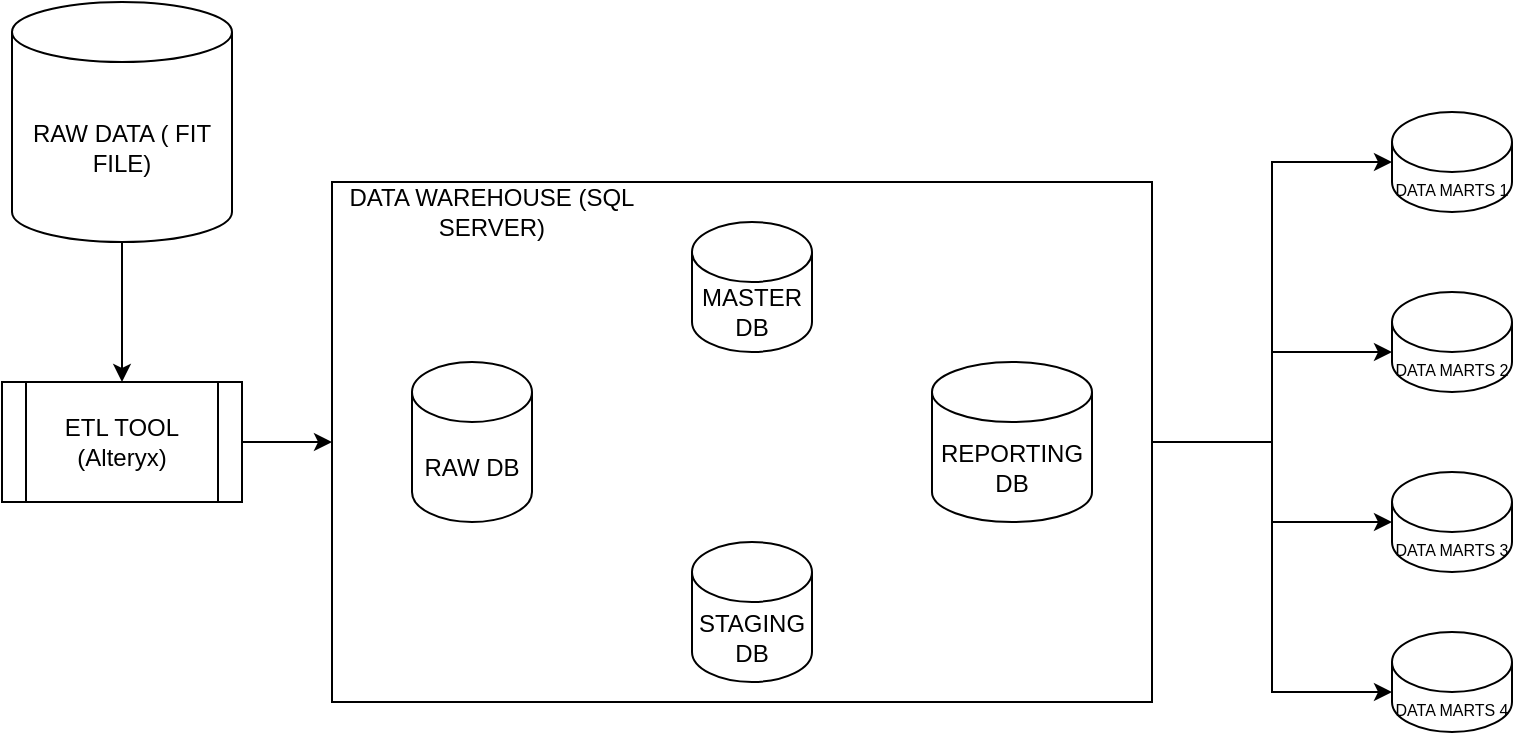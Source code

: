 <mxfile version="20.8.10" type="device"><diagram name="Page-1" id="EYjhgezQd0APwcQQxpwj"><mxGraphModel dx="1150" dy="476" grid="1" gridSize="10" guides="1" tooltips="1" connect="1" arrows="1" fold="1" page="1" pageScale="1" pageWidth="850" pageHeight="1100" math="0" shadow="0"><root><mxCell id="0"/><mxCell id="1" parent="0"/><mxCell id="nN7-7K5kob0GByqU9eFi-14" style="edgeStyle=orthogonalEdgeStyle;rounded=0;orthogonalLoop=1;jettySize=auto;html=1;entryX=0.5;entryY=0;entryDx=0;entryDy=0;" edge="1" parent="1" source="nN7-7K5kob0GByqU9eFi-1" target="nN7-7K5kob0GByqU9eFi-13"><mxGeometry relative="1" as="geometry"/></mxCell><mxCell id="nN7-7K5kob0GByqU9eFi-1" value="RAW DATA ( FIT FILE)" style="shape=cylinder3;whiteSpace=wrap;html=1;boundedLbl=1;backgroundOutline=1;size=15;" vertex="1" parent="1"><mxGeometry x="80" y="90" width="110" height="120" as="geometry"/></mxCell><mxCell id="nN7-7K5kob0GByqU9eFi-22" style="edgeStyle=orthogonalEdgeStyle;rounded=0;orthogonalLoop=1;jettySize=auto;html=1;fontSize=8;" edge="1" parent="1" source="nN7-7K5kob0GByqU9eFi-3" target="nN7-7K5kob0GByqU9eFi-8"><mxGeometry relative="1" as="geometry"/></mxCell><mxCell id="nN7-7K5kob0GByqU9eFi-23" style="edgeStyle=orthogonalEdgeStyle;rounded=0;orthogonalLoop=1;jettySize=auto;html=1;entryX=0;entryY=0;entryDx=0;entryDy=30;entryPerimeter=0;fontSize=8;" edge="1" parent="1" source="nN7-7K5kob0GByqU9eFi-3" target="nN7-7K5kob0GByqU9eFi-9"><mxGeometry relative="1" as="geometry"/></mxCell><mxCell id="nN7-7K5kob0GByqU9eFi-24" style="edgeStyle=orthogonalEdgeStyle;rounded=0;orthogonalLoop=1;jettySize=auto;html=1;fontSize=8;" edge="1" parent="1" source="nN7-7K5kob0GByqU9eFi-3" target="nN7-7K5kob0GByqU9eFi-10"><mxGeometry relative="1" as="geometry"/></mxCell><mxCell id="nN7-7K5kob0GByqU9eFi-25" style="edgeStyle=orthogonalEdgeStyle;rounded=0;orthogonalLoop=1;jettySize=auto;html=1;entryX=0;entryY=0;entryDx=0;entryDy=30;entryPerimeter=0;fontSize=8;" edge="1" parent="1" source="nN7-7K5kob0GByqU9eFi-3" target="nN7-7K5kob0GByqU9eFi-11"><mxGeometry relative="1" as="geometry"/></mxCell><mxCell id="nN7-7K5kob0GByqU9eFi-3" value="" style="rounded=0;whiteSpace=wrap;html=1;" vertex="1" parent="1"><mxGeometry x="240" y="180" width="410" height="260" as="geometry"/></mxCell><mxCell id="nN7-7K5kob0GByqU9eFi-2" value="RAW DB" style="shape=cylinder3;whiteSpace=wrap;html=1;boundedLbl=1;backgroundOutline=1;size=15;" vertex="1" parent="1"><mxGeometry x="280" y="270" width="60" height="80" as="geometry"/></mxCell><mxCell id="nN7-7K5kob0GByqU9eFi-5" value="STAGING DB" style="shape=cylinder3;whiteSpace=wrap;html=1;boundedLbl=1;backgroundOutline=1;size=15;" vertex="1" parent="1"><mxGeometry x="420" y="360" width="60" height="70" as="geometry"/></mxCell><mxCell id="nN7-7K5kob0GByqU9eFi-6" value="MASTER DB" style="shape=cylinder3;whiteSpace=wrap;html=1;boundedLbl=1;backgroundOutline=1;size=15;" vertex="1" parent="1"><mxGeometry x="420" y="200" width="60" height="65" as="geometry"/></mxCell><mxCell id="nN7-7K5kob0GByqU9eFi-7" value="REPORTING DB" style="shape=cylinder3;whiteSpace=wrap;html=1;boundedLbl=1;backgroundOutline=1;size=15;" vertex="1" parent="1"><mxGeometry x="540" y="270" width="80" height="80" as="geometry"/></mxCell><mxCell id="nN7-7K5kob0GByqU9eFi-8" value="&lt;font style=&quot;font-size: 8px;&quot;&gt;DATA MARTS 1&lt;/font&gt;" style="shape=cylinder3;whiteSpace=wrap;html=1;boundedLbl=1;backgroundOutline=1;size=15;" vertex="1" parent="1"><mxGeometry x="770" y="145" width="60" height="50" as="geometry"/></mxCell><mxCell id="nN7-7K5kob0GByqU9eFi-9" value="&lt;font style=&quot;font-size: 8px;&quot;&gt;DATA MARTS 2&lt;/font&gt;" style="shape=cylinder3;whiteSpace=wrap;html=1;boundedLbl=1;backgroundOutline=1;size=15;" vertex="1" parent="1"><mxGeometry x="770" y="235" width="60" height="50" as="geometry"/></mxCell><mxCell id="nN7-7K5kob0GByqU9eFi-10" value="&lt;font style=&quot;font-size: 8px;&quot;&gt;DATA MARTS 3&lt;/font&gt;" style="shape=cylinder3;whiteSpace=wrap;html=1;boundedLbl=1;backgroundOutline=1;size=15;" vertex="1" parent="1"><mxGeometry x="770" y="325" width="60" height="50" as="geometry"/></mxCell><mxCell id="nN7-7K5kob0GByqU9eFi-11" value="&lt;font style=&quot;font-size: 8px;&quot;&gt;DATA MARTS 4&lt;/font&gt;" style="shape=cylinder3;whiteSpace=wrap;html=1;boundedLbl=1;backgroundOutline=1;size=15;" vertex="1" parent="1"><mxGeometry x="770" y="405" width="60" height="50" as="geometry"/></mxCell><mxCell id="nN7-7K5kob0GByqU9eFi-12" value="DATA WAREHOUSE (SQL SERVER)" style="text;html=1;strokeColor=none;fillColor=none;align=center;verticalAlign=middle;whiteSpace=wrap;rounded=0;" vertex="1" parent="1"><mxGeometry x="240" y="180" width="160" height="30" as="geometry"/></mxCell><mxCell id="nN7-7K5kob0GByqU9eFi-21" style="edgeStyle=orthogonalEdgeStyle;rounded=0;orthogonalLoop=1;jettySize=auto;html=1;entryX=0;entryY=0.5;entryDx=0;entryDy=0;" edge="1" parent="1" source="nN7-7K5kob0GByqU9eFi-13" target="nN7-7K5kob0GByqU9eFi-3"><mxGeometry relative="1" as="geometry"/></mxCell><mxCell id="nN7-7K5kob0GByqU9eFi-13" value="ETL TOOL (Alteryx)" style="shape=process;whiteSpace=wrap;html=1;backgroundOutline=1;" vertex="1" parent="1"><mxGeometry x="75" y="280" width="120" height="60" as="geometry"/></mxCell></root></mxGraphModel></diagram></mxfile>